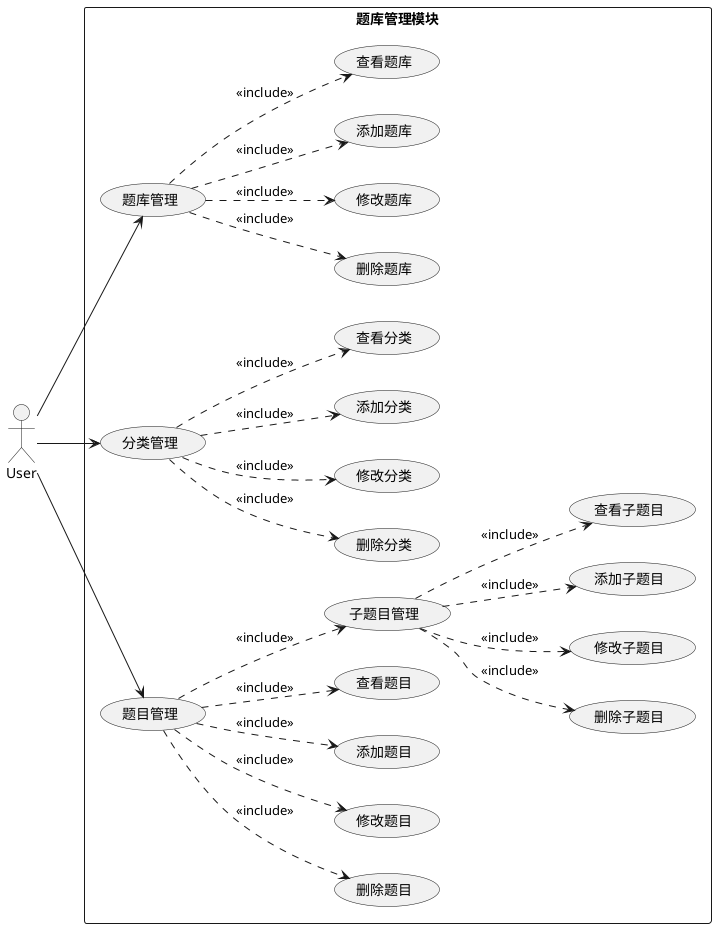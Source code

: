 @startuml
left to right direction
skinparam packageStyle rectangle
actor User
rectangle 题库管理模块 {
  User --> (题库管理)
  (题库管理) ..> (删除题库) : <<include>>
  (题库管理) ..> (修改题库) : <<include>>
  (题库管理) ..> (添加题库) : <<include>>
  (题库管理) ..> (查看题库) : <<include>>
  User --> (分类管理)
  (分类管理) ..> (删除分类) : <<include>>
  (分类管理) ..> (修改分类) : <<include>>
  (分类管理) ..> (添加分类) : <<include>>
  (分类管理) ..> (查看分类) : <<include>>
  User --> (题目管理)
  (题目管理) ..> (删除题目) : <<include>>
  (题目管理) ..> (修改题目) : <<include>>
  (题目管理) ..> (添加题目) : <<include>>
  (题目管理) ..> (查看题目) : <<include>>
  (题目管理) ..> (子题目管理) : <<include>>
  (子题目管理) ..> (删除子题目) : <<include>>
  (子题目管理) ..> (修改子题目) : <<include>>
  (子题目管理) ..> (添加子题目) : <<include>>
  (子题目管理) ..> (查看子题目) : <<include>>
}
@enduml
